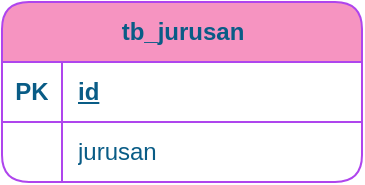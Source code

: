 <mxfile version="24.7.6">
  <diagram name="Page-1" id="3uQrsBQyXXnkDU-JymdL">
    <mxGraphModel dx="683" dy="351" grid="1" gridSize="10" guides="1" tooltips="1" connect="1" arrows="1" fold="1" page="1" pageScale="1" pageWidth="1000" pageHeight="1000" math="0" shadow="0">
      <root>
        <mxCell id="0" />
        <mxCell id="1" parent="0" />
        <mxCell id="YgaL5QnUGG2Cem1xKT0m-126" value="tb_jurusan" style="shape=table;startSize=30;container=1;collapsible=1;childLayout=tableLayout;fixedRows=1;rowLines=0;fontStyle=1;align=center;resizeLast=1;html=1;strokeColor=#AF45ED;fontColor=#095C86;fillColor=#F694C1;rounded=1;" vertex="1" parent="1">
          <mxGeometry x="180" y="50" width="180" height="90" as="geometry" />
        </mxCell>
        <mxCell id="YgaL5QnUGG2Cem1xKT0m-127" value="" style="shape=tableRow;horizontal=0;startSize=0;swimlaneHead=0;swimlaneBody=0;fillColor=none;collapsible=0;dropTarget=0;points=[[0,0.5],[1,0.5]];portConstraint=eastwest;top=0;left=0;right=0;bottom=1;strokeColor=#AF45ED;fontColor=#095C86;rounded=1;" vertex="1" parent="YgaL5QnUGG2Cem1xKT0m-126">
          <mxGeometry y="30" width="180" height="30" as="geometry" />
        </mxCell>
        <mxCell id="YgaL5QnUGG2Cem1xKT0m-128" value="PK" style="shape=partialRectangle;connectable=0;fillColor=none;top=0;left=0;bottom=0;right=0;fontStyle=1;overflow=hidden;whiteSpace=wrap;html=1;strokeColor=#AF45ED;fontColor=#095C86;rounded=1;" vertex="1" parent="YgaL5QnUGG2Cem1xKT0m-127">
          <mxGeometry width="30" height="30" as="geometry">
            <mxRectangle width="30" height="30" as="alternateBounds" />
          </mxGeometry>
        </mxCell>
        <mxCell id="YgaL5QnUGG2Cem1xKT0m-129" value="id" style="shape=partialRectangle;connectable=0;fillColor=none;top=0;left=0;bottom=0;right=0;align=left;spacingLeft=6;fontStyle=5;overflow=hidden;whiteSpace=wrap;html=1;strokeColor=#AF45ED;fontColor=#095C86;rounded=1;" vertex="1" parent="YgaL5QnUGG2Cem1xKT0m-127">
          <mxGeometry x="30" width="150" height="30" as="geometry">
            <mxRectangle width="150" height="30" as="alternateBounds" />
          </mxGeometry>
        </mxCell>
        <mxCell id="YgaL5QnUGG2Cem1xKT0m-130" value="" style="shape=tableRow;horizontal=0;startSize=0;swimlaneHead=0;swimlaneBody=0;fillColor=none;collapsible=0;dropTarget=0;points=[[0,0.5],[1,0.5]];portConstraint=eastwest;top=0;left=0;right=0;bottom=0;strokeColor=#AF45ED;fontColor=#095C86;rounded=1;" vertex="1" parent="YgaL5QnUGG2Cem1xKT0m-126">
          <mxGeometry y="60" width="180" height="30" as="geometry" />
        </mxCell>
        <mxCell id="YgaL5QnUGG2Cem1xKT0m-131" value="" style="shape=partialRectangle;connectable=0;fillColor=none;top=0;left=0;bottom=0;right=0;editable=1;overflow=hidden;whiteSpace=wrap;html=1;strokeColor=#AF45ED;fontColor=#095C86;rounded=1;" vertex="1" parent="YgaL5QnUGG2Cem1xKT0m-130">
          <mxGeometry width="30" height="30" as="geometry">
            <mxRectangle width="30" height="30" as="alternateBounds" />
          </mxGeometry>
        </mxCell>
        <mxCell id="YgaL5QnUGG2Cem1xKT0m-132" value="jurusan" style="shape=partialRectangle;connectable=0;fillColor=none;top=0;left=0;bottom=0;right=0;align=left;spacingLeft=6;overflow=hidden;whiteSpace=wrap;html=1;strokeColor=#AF45ED;fontColor=#095C86;rounded=1;" vertex="1" parent="YgaL5QnUGG2Cem1xKT0m-130">
          <mxGeometry x="30" width="150" height="30" as="geometry">
            <mxRectangle width="150" height="30" as="alternateBounds" />
          </mxGeometry>
        </mxCell>
      </root>
    </mxGraphModel>
  </diagram>
</mxfile>
